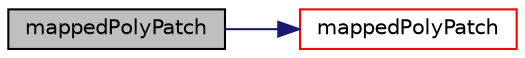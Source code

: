 digraph "mappedPolyPatch"
{
  bgcolor="transparent";
  edge [fontname="Helvetica",fontsize="10",labelfontname="Helvetica",labelfontsize="10"];
  node [fontname="Helvetica",fontsize="10",shape=record];
  rankdir="LR";
  Node18 [label="mappedPolyPatch",height=0.2,width=0.4,color="black", fillcolor="grey75", style="filled", fontcolor="black"];
  Node18 -> Node19 [color="midnightblue",fontsize="10",style="solid",fontname="Helvetica"];
  Node19 [label="mappedPolyPatch",height=0.2,width=0.4,color="red",URL="$a26237.html#a3204b30aa6f9ab05950a8dc142b4a6a3",tooltip="Construct from components. "];
}
